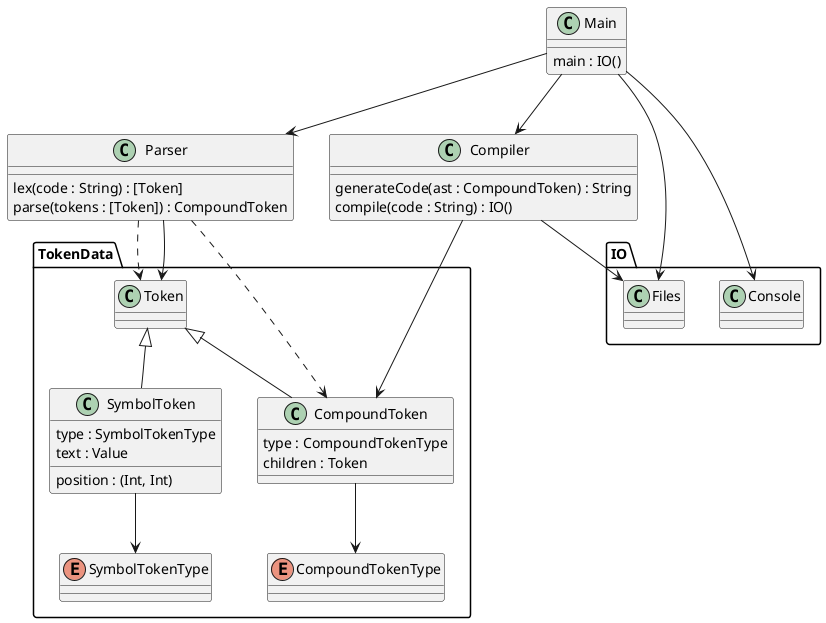 @startuml kiss-lang-domain

namespace TokenData {
    class Token
    
    class SymbolToken {
        type : SymbolTokenType
        text : Value
        position : (Int, Int)
    }

    class CompoundToken {
        type : CompoundTokenType
        children : Token
    }
    
    enum SymbolTokenType
    enum CompoundTokenType
    
    SymbolToken -u-|> Token
    CompoundToken -u-|> Token
    SymbolToken --> SymbolTokenType
    CompoundToken --> CompoundTokenType
}

class Parser {
    lex(code : String) : [Token]
    parse(tokens : [Token]) : CompoundToken
}

class Compiler {
    generateCode(ast : CompoundToken) : String
    compile(code : String) : IO()
}

namespace IO {
    class Files
    class Console
}

class Main {
    main : IO()
}

Compiler --> IO.Files
Compiler --> TokenData.CompoundToken
Parser ..> TokenData.Token
Parser --> TokenData.Token
Parser ..> TokenData.CompoundToken

Main --> Compiler
Main --> Parser
Main --> IO.Files
Main --> IO.Console

@enduml
